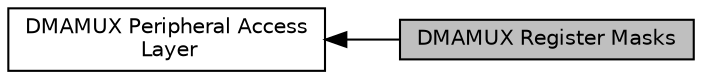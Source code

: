 digraph "DMAMUX Register Masks"
{
  edge [fontname="Helvetica",fontsize="10",labelfontname="Helvetica",labelfontsize="10"];
  node [fontname="Helvetica",fontsize="10",shape=box];
  rankdir=LR;
  Node2 [label="DMAMUX Peripheral Access\l Layer",height=0.2,width=0.4,color="black", fillcolor="white", style="filled",URL="$group___d_m_a_m_u_x___peripheral___access___layer.html",tooltip=" "];
  Node1 [label="DMAMUX Register Masks",height=0.2,width=0.4,color="black", fillcolor="grey75", style="filled", fontcolor="black",tooltip=" "];
  Node2->Node1 [shape=plaintext, dir="back", style="solid"];
}

